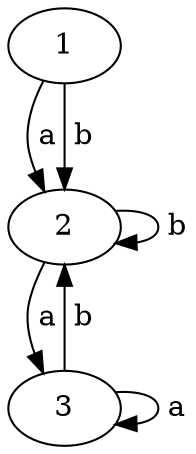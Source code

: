 digraph A {
1 -> 2[label=" a" ];
1 -> 2[label=" b" ];
2 -> 3[label=" a" ];
2 -> 2[label=" b" ];
3 -> 3[label=" a" ];
3 -> 2[label=" b" ];
}
